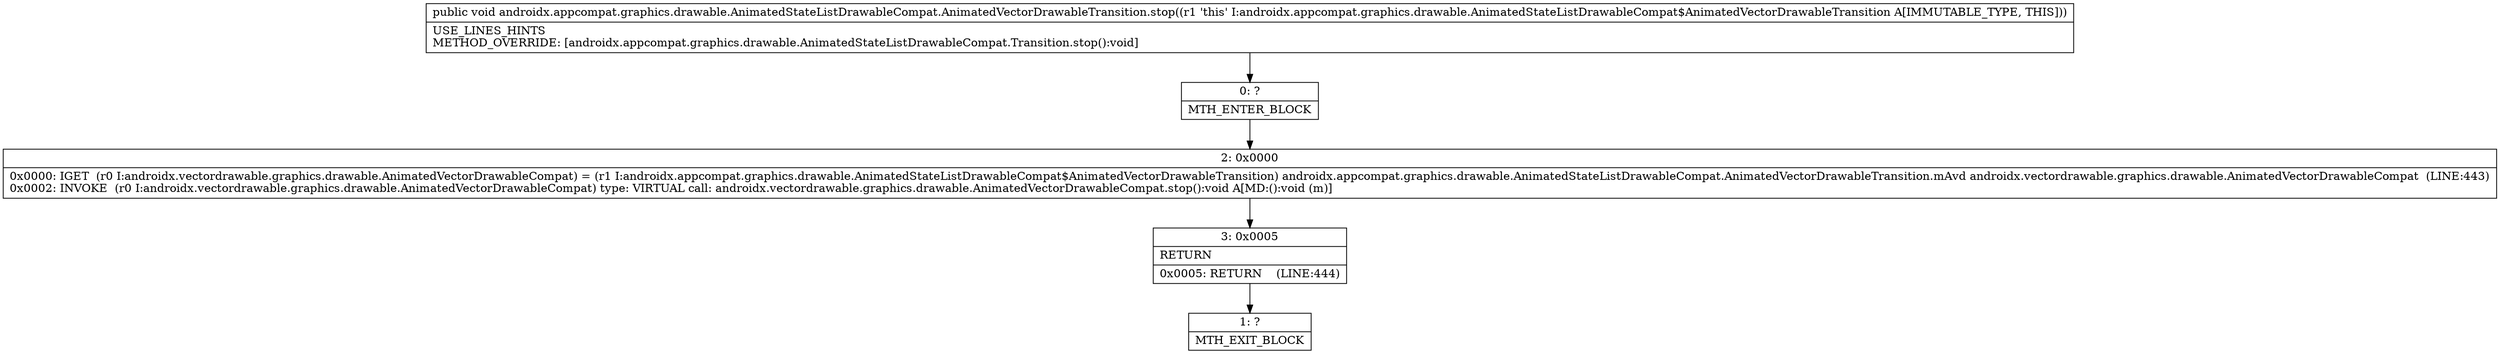 digraph "CFG forandroidx.appcompat.graphics.drawable.AnimatedStateListDrawableCompat.AnimatedVectorDrawableTransition.stop()V" {
Node_0 [shape=record,label="{0\:\ ?|MTH_ENTER_BLOCK\l}"];
Node_2 [shape=record,label="{2\:\ 0x0000|0x0000: IGET  (r0 I:androidx.vectordrawable.graphics.drawable.AnimatedVectorDrawableCompat) = (r1 I:androidx.appcompat.graphics.drawable.AnimatedStateListDrawableCompat$AnimatedVectorDrawableTransition) androidx.appcompat.graphics.drawable.AnimatedStateListDrawableCompat.AnimatedVectorDrawableTransition.mAvd androidx.vectordrawable.graphics.drawable.AnimatedVectorDrawableCompat  (LINE:443)\l0x0002: INVOKE  (r0 I:androidx.vectordrawable.graphics.drawable.AnimatedVectorDrawableCompat) type: VIRTUAL call: androidx.vectordrawable.graphics.drawable.AnimatedVectorDrawableCompat.stop():void A[MD:():void (m)]\l}"];
Node_3 [shape=record,label="{3\:\ 0x0005|RETURN\l|0x0005: RETURN    (LINE:444)\l}"];
Node_1 [shape=record,label="{1\:\ ?|MTH_EXIT_BLOCK\l}"];
MethodNode[shape=record,label="{public void androidx.appcompat.graphics.drawable.AnimatedStateListDrawableCompat.AnimatedVectorDrawableTransition.stop((r1 'this' I:androidx.appcompat.graphics.drawable.AnimatedStateListDrawableCompat$AnimatedVectorDrawableTransition A[IMMUTABLE_TYPE, THIS]))  | USE_LINES_HINTS\lMETHOD_OVERRIDE: [androidx.appcompat.graphics.drawable.AnimatedStateListDrawableCompat.Transition.stop():void]\l}"];
MethodNode -> Node_0;Node_0 -> Node_2;
Node_2 -> Node_3;
Node_3 -> Node_1;
}

